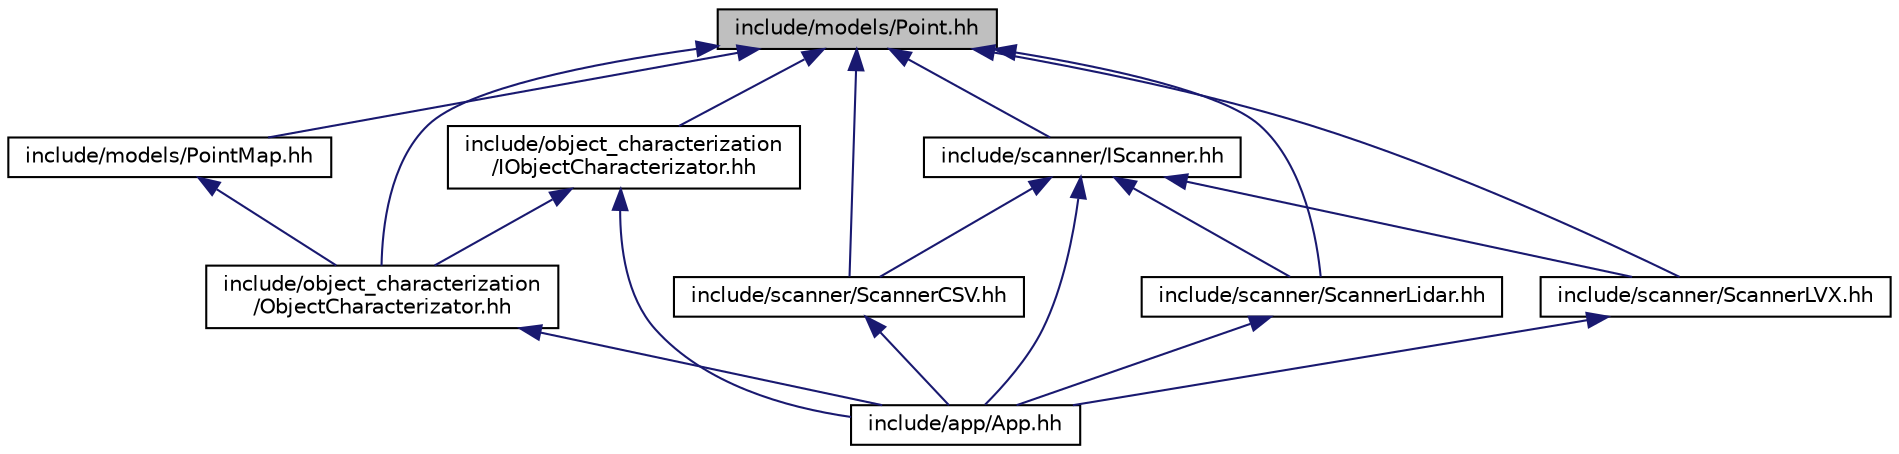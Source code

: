 digraph "include/models/Point.hh"
{
 // LATEX_PDF_SIZE
  edge [fontname="Helvetica",fontsize="10",labelfontname="Helvetica",labelfontsize="10"];
  node [fontname="Helvetica",fontsize="10",shape=record];
  Node1 [label="include/models/Point.hh",height=0.2,width=0.4,color="black", fillcolor="grey75", style="filled", fontcolor="black",tooltip=" "];
  Node1 -> Node2 [dir="back",color="midnightblue",fontsize="10",style="solid"];
  Node2 [label="include/models/PointMap.hh",height=0.2,width=0.4,color="black", fillcolor="white", style="filled",URL="$PointMap_8hh.html",tooltip=" "];
  Node2 -> Node3 [dir="back",color="midnightblue",fontsize="10",style="solid"];
  Node3 [label="include/object_characterization\l/ObjectCharacterizator.hh",height=0.2,width=0.4,color="black", fillcolor="white", style="filled",URL="$ObjectCharacterizator_8hh.html",tooltip=" "];
  Node3 -> Node4 [dir="back",color="midnightblue",fontsize="10",style="solid"];
  Node4 [label="include/app/App.hh",height=0.2,width=0.4,color="black", fillcolor="white", style="filled",URL="$App_8hh.html",tooltip=" "];
  Node1 -> Node5 [dir="back",color="midnightblue",fontsize="10",style="solid"];
  Node5 [label="include/object_characterization\l/IObjectCharacterizator.hh",height=0.2,width=0.4,color="black", fillcolor="white", style="filled",URL="$IObjectCharacterizator_8hh.html",tooltip=" "];
  Node5 -> Node4 [dir="back",color="midnightblue",fontsize="10",style="solid"];
  Node5 -> Node3 [dir="back",color="midnightblue",fontsize="10",style="solid"];
  Node1 -> Node3 [dir="back",color="midnightblue",fontsize="10",style="solid"];
  Node1 -> Node6 [dir="back",color="midnightblue",fontsize="10",style="solid"];
  Node6 [label="include/scanner/IScanner.hh",height=0.2,width=0.4,color="black", fillcolor="white", style="filled",URL="$IScanner_8hh.html",tooltip=" "];
  Node6 -> Node4 [dir="back",color="midnightblue",fontsize="10",style="solid"];
  Node6 -> Node7 [dir="back",color="midnightblue",fontsize="10",style="solid"];
  Node7 [label="include/scanner/ScannerCSV.hh",height=0.2,width=0.4,color="black", fillcolor="white", style="filled",URL="$ScannerCSV_8hh.html",tooltip=" "];
  Node7 -> Node4 [dir="back",color="midnightblue",fontsize="10",style="solid"];
  Node6 -> Node8 [dir="back",color="midnightblue",fontsize="10",style="solid"];
  Node8 [label="include/scanner/ScannerLidar.hh",height=0.2,width=0.4,color="black", fillcolor="white", style="filled",URL="$ScannerLidar_8hh.html",tooltip=" "];
  Node8 -> Node4 [dir="back",color="midnightblue",fontsize="10",style="solid"];
  Node6 -> Node9 [dir="back",color="midnightblue",fontsize="10",style="solid"];
  Node9 [label="include/scanner/ScannerLVX.hh",height=0.2,width=0.4,color="black", fillcolor="white", style="filled",URL="$ScannerLVX_8hh.html",tooltip=" "];
  Node9 -> Node4 [dir="back",color="midnightblue",fontsize="10",style="solid"];
  Node1 -> Node7 [dir="back",color="midnightblue",fontsize="10",style="solid"];
  Node1 -> Node8 [dir="back",color="midnightblue",fontsize="10",style="solid"];
  Node1 -> Node9 [dir="back",color="midnightblue",fontsize="10",style="solid"];
}
